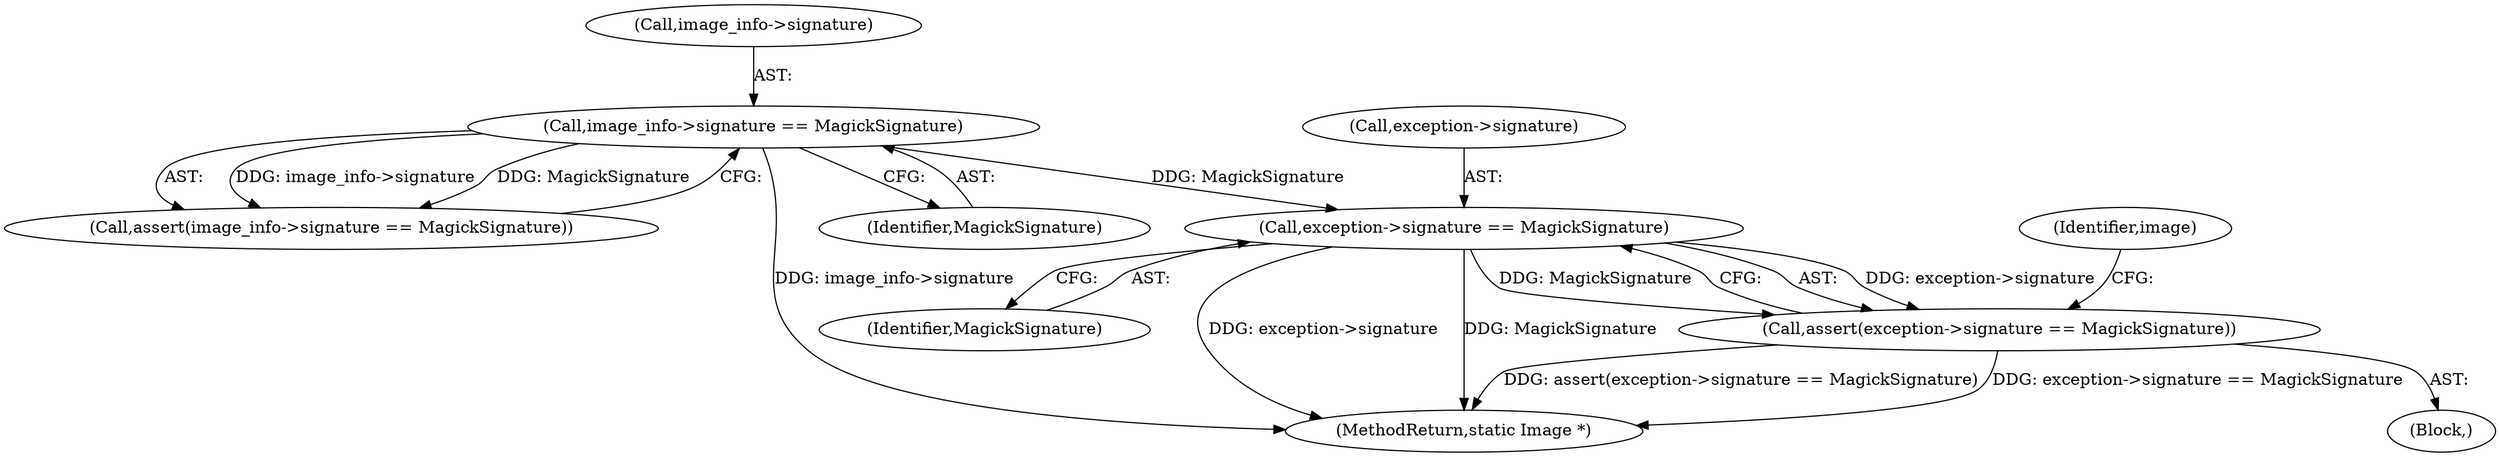 digraph "0_ImageMagick_aeff00de228bc5a158c2a975ab47845d8a1db456_0@pointer" {
"1000150" [label="(Call,exception->signature == MagickSignature)"];
"1000123" [label="(Call,image_info->signature == MagickSignature)"];
"1000149" [label="(Call,assert(exception->signature == MagickSignature))"];
"1000149" [label="(Call,assert(exception->signature == MagickSignature))"];
"1000124" [label="(Call,image_info->signature)"];
"1000154" [label="(Identifier,MagickSignature)"];
"1000122" [label="(Call,assert(image_info->signature == MagickSignature))"];
"1000156" [label="(Identifier,image)"];
"1000106" [label="(Block,)"];
"1000150" [label="(Call,exception->signature == MagickSignature)"];
"1000151" [label="(Call,exception->signature)"];
"1000854" [label="(MethodReturn,static Image *)"];
"1000127" [label="(Identifier,MagickSignature)"];
"1000123" [label="(Call,image_info->signature == MagickSignature)"];
"1000150" -> "1000149"  [label="AST: "];
"1000150" -> "1000154"  [label="CFG: "];
"1000151" -> "1000150"  [label="AST: "];
"1000154" -> "1000150"  [label="AST: "];
"1000149" -> "1000150"  [label="CFG: "];
"1000150" -> "1000854"  [label="DDG: exception->signature"];
"1000150" -> "1000854"  [label="DDG: MagickSignature"];
"1000150" -> "1000149"  [label="DDG: exception->signature"];
"1000150" -> "1000149"  [label="DDG: MagickSignature"];
"1000123" -> "1000150"  [label="DDG: MagickSignature"];
"1000123" -> "1000122"  [label="AST: "];
"1000123" -> "1000127"  [label="CFG: "];
"1000124" -> "1000123"  [label="AST: "];
"1000127" -> "1000123"  [label="AST: "];
"1000122" -> "1000123"  [label="CFG: "];
"1000123" -> "1000854"  [label="DDG: image_info->signature"];
"1000123" -> "1000122"  [label="DDG: image_info->signature"];
"1000123" -> "1000122"  [label="DDG: MagickSignature"];
"1000149" -> "1000106"  [label="AST: "];
"1000156" -> "1000149"  [label="CFG: "];
"1000149" -> "1000854"  [label="DDG: assert(exception->signature == MagickSignature)"];
"1000149" -> "1000854"  [label="DDG: exception->signature == MagickSignature"];
}
